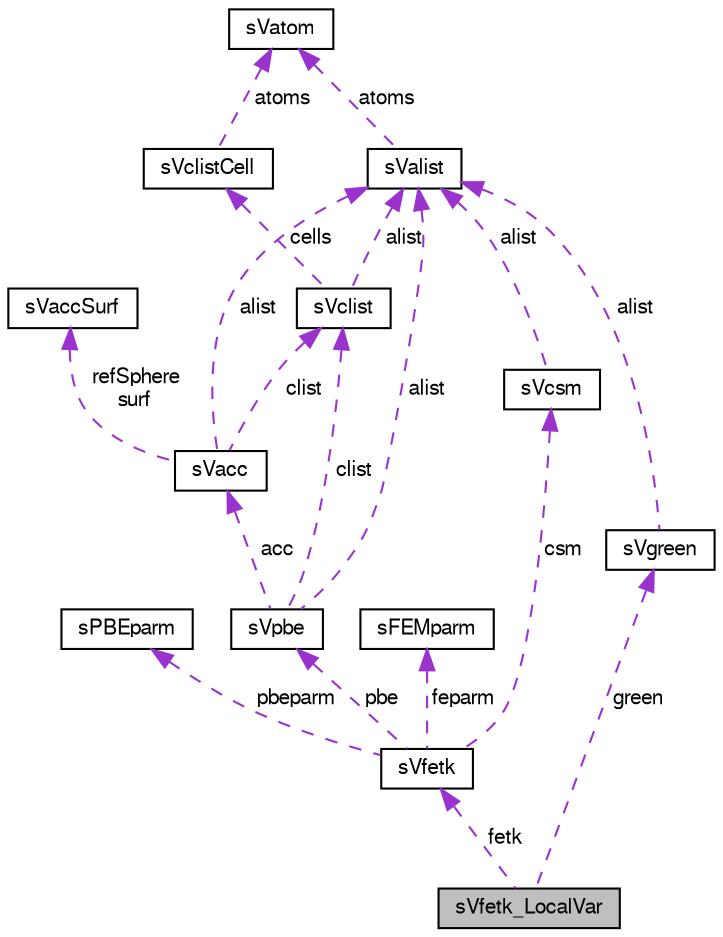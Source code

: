 digraph "sVfetk_LocalVar"
{
  edge [fontname="FreeSans",fontsize="10",labelfontname="FreeSans",labelfontsize="10"];
  node [fontname="FreeSans",fontsize="10",shape=record];
  Node1 [label="sVfetk_LocalVar",height=0.2,width=0.4,color="black", fillcolor="grey75", style="filled" fontcolor="black"];
  Node2 -> Node1 [dir="back",color="darkorchid3",fontsize="10",style="dashed",label=" fetk" ,fontname="FreeSans"];
  Node2 [label="sVfetk",height=0.2,width=0.4,color="black", fillcolor="white", style="filled",URL="$structs_vfetk.html",tooltip="Contains public data members for Vfetk class/module."];
  Node3 -> Node2 [dir="back",color="darkorchid3",fontsize="10",style="dashed",label=" csm" ,fontname="FreeSans"];
  Node3 [label="sVcsm",height=0.2,width=0.4,color="black", fillcolor="white", style="filled",URL="$structs_vcsm.html",tooltip="Charge-simplex map class."];
  Node4 -> Node3 [dir="back",color="darkorchid3",fontsize="10",style="dashed",label=" alist" ,fontname="FreeSans"];
  Node4 [label="sValist",height=0.2,width=0.4,color="black", fillcolor="white", style="filled",URL="$structs_valist.html",tooltip="Container class for list of atom objects."];
  Node5 -> Node4 [dir="back",color="darkorchid3",fontsize="10",style="dashed",label=" atoms" ,fontname="FreeSans"];
  Node5 [label="sVatom",height=0.2,width=0.4,color="black", fillcolor="white", style="filled",URL="$structs_vatom.html",tooltip="Contains public data members for Vatom class/module."];
  Node6 -> Node2 [dir="back",color="darkorchid3",fontsize="10",style="dashed",label=" pbe" ,fontname="FreeSans"];
  Node6 [label="sVpbe",height=0.2,width=0.4,color="black", fillcolor="white", style="filled",URL="$structs_vpbe.html",tooltip="Contains public data members for Vpbe class/module."];
  Node7 -> Node6 [dir="back",color="darkorchid3",fontsize="10",style="dashed",label=" acc" ,fontname="FreeSans"];
  Node7 [label="sVacc",height=0.2,width=0.4,color="black", fillcolor="white", style="filled",URL="$structs_vacc.html",tooltip="Oracle for solvent- and ion-accessibility around a biomolecule."];
  Node4 -> Node7 [dir="back",color="darkorchid3",fontsize="10",style="dashed",label=" alist" ,fontname="FreeSans"];
  Node8 -> Node7 [dir="back",color="darkorchid3",fontsize="10",style="dashed",label=" clist" ,fontname="FreeSans"];
  Node8 [label="sVclist",height=0.2,width=0.4,color="black", fillcolor="white", style="filled",URL="$structs_vclist.html",tooltip="Atom cell list."];
  Node4 -> Node8 [dir="back",color="darkorchid3",fontsize="10",style="dashed",label=" alist" ,fontname="FreeSans"];
  Node9 -> Node8 [dir="back",color="darkorchid3",fontsize="10",style="dashed",label=" cells" ,fontname="FreeSans"];
  Node9 [label="sVclistCell",height=0.2,width=0.4,color="black", fillcolor="white", style="filled",URL="$structs_vclist_cell.html",tooltip="Atom cell list cell."];
  Node5 -> Node9 [dir="back",color="darkorchid3",fontsize="10",style="dashed",label=" atoms" ,fontname="FreeSans"];
  Node10 -> Node7 [dir="back",color="darkorchid3",fontsize="10",style="dashed",label=" refSphere\nsurf" ,fontname="FreeSans"];
  Node10 [label="sVaccSurf",height=0.2,width=0.4,color="black", fillcolor="white", style="filled",URL="$structs_vacc_surf.html",tooltip="Surface object list of per-atom surface points."];
  Node4 -> Node6 [dir="back",color="darkorchid3",fontsize="10",style="dashed",label=" alist" ,fontname="FreeSans"];
  Node8 -> Node6 [dir="back",color="darkorchid3",fontsize="10",style="dashed",label=" clist" ,fontname="FreeSans"];
  Node11 -> Node2 [dir="back",color="darkorchid3",fontsize="10",style="dashed",label=" feparm" ,fontname="FreeSans"];
  Node11 [label="sFEMparm",height=0.2,width=0.4,color="black", fillcolor="white", style="filled",URL="$structs_f_e_mparm.html",tooltip="Parameter structure for FEM-specific variables from input files."];
  Node12 -> Node2 [dir="back",color="darkorchid3",fontsize="10",style="dashed",label=" pbeparm" ,fontname="FreeSans"];
  Node12 [label="sPBEparm",height=0.2,width=0.4,color="black", fillcolor="white", style="filled",URL="$structs_p_b_eparm.html",tooltip="Parameter structure for PBE variables from input files."];
  Node13 -> Node1 [dir="back",color="darkorchid3",fontsize="10",style="dashed",label=" green" ,fontname="FreeSans"];
  Node13 [label="sVgreen",height=0.2,width=0.4,color="black", fillcolor="white", style="filled",URL="$structs_vgreen.html",tooltip="Contains public data members for Vgreen class/module."];
  Node4 -> Node13 [dir="back",color="darkorchid3",fontsize="10",style="dashed",label=" alist" ,fontname="FreeSans"];
}
